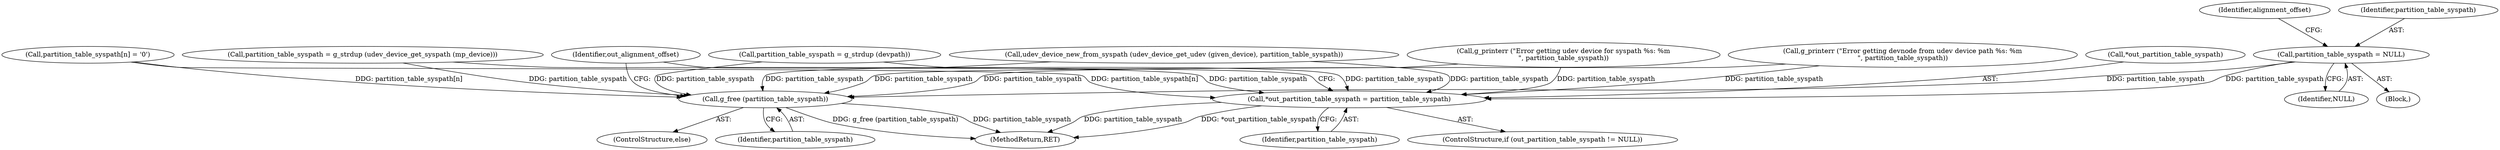 digraph "0_udisks_0fcc7cb3b66f23fac53ae08647aa0007a2bd56c4_0@pointer" {
"1000130" [label="(Call,partition_table_syspath = NULL)"];
"1000429" [label="(Call,*out_partition_table_syspath = partition_table_syspath)"];
"1000434" [label="(Call,g_free (partition_table_syspath))"];
"1000432" [label="(Identifier,partition_table_syspath)"];
"1000180" [label="(Call,partition_table_syspath[n] = '\0')"];
"1000134" [label="(Identifier,alignment_offset)"];
"1000434" [label="(Call,g_free (partition_table_syspath))"];
"1000433" [label="(ControlStructure,else)"];
"1000131" [label="(Identifier,partition_table_syspath)"];
"1000429" [label="(Call,*out_partition_table_syspath = partition_table_syspath)"];
"1000132" [label="(Identifier,NULL)"];
"1000212" [label="(Call,g_printerr (\"Error getting devnode from udev device path %s: %m\n\", partition_table_syspath))"];
"1000430" [label="(Call,*out_partition_table_syspath)"];
"1000438" [label="(Identifier,out_alignment_offset)"];
"1000397" [label="(Call,partition_table_syspath = g_strdup (devpath))"];
"1000446" [label="(MethodReturn,RET)"];
"1000187" [label="(Call,udev_device_new_from_syspath (udev_device_get_udev (given_device), partition_table_syspath))"];
"1000196" [label="(Call,g_printerr (\"Error getting udev device for syspath %s: %m\n\", partition_table_syspath))"];
"1000387" [label="(Call,partition_table_syspath = g_strdup (udev_device_get_syspath (mp_device)))"];
"1000425" [label="(ControlStructure,if (out_partition_table_syspath != NULL))"];
"1000435" [label="(Identifier,partition_table_syspath)"];
"1000114" [label="(Block,)"];
"1000130" [label="(Call,partition_table_syspath = NULL)"];
"1000130" -> "1000114"  [label="AST: "];
"1000130" -> "1000132"  [label="CFG: "];
"1000131" -> "1000130"  [label="AST: "];
"1000132" -> "1000130"  [label="AST: "];
"1000134" -> "1000130"  [label="CFG: "];
"1000130" -> "1000429"  [label="DDG: partition_table_syspath"];
"1000130" -> "1000434"  [label="DDG: partition_table_syspath"];
"1000429" -> "1000425"  [label="AST: "];
"1000429" -> "1000432"  [label="CFG: "];
"1000430" -> "1000429"  [label="AST: "];
"1000432" -> "1000429"  [label="AST: "];
"1000438" -> "1000429"  [label="CFG: "];
"1000429" -> "1000446"  [label="DDG: partition_table_syspath"];
"1000429" -> "1000446"  [label="DDG: *out_partition_table_syspath"];
"1000397" -> "1000429"  [label="DDG: partition_table_syspath"];
"1000187" -> "1000429"  [label="DDG: partition_table_syspath"];
"1000212" -> "1000429"  [label="DDG: partition_table_syspath"];
"1000387" -> "1000429"  [label="DDG: partition_table_syspath"];
"1000180" -> "1000429"  [label="DDG: partition_table_syspath[n]"];
"1000196" -> "1000429"  [label="DDG: partition_table_syspath"];
"1000434" -> "1000433"  [label="AST: "];
"1000434" -> "1000435"  [label="CFG: "];
"1000435" -> "1000434"  [label="AST: "];
"1000438" -> "1000434"  [label="CFG: "];
"1000434" -> "1000446"  [label="DDG: g_free (partition_table_syspath)"];
"1000434" -> "1000446"  [label="DDG: partition_table_syspath"];
"1000397" -> "1000434"  [label="DDG: partition_table_syspath"];
"1000187" -> "1000434"  [label="DDG: partition_table_syspath"];
"1000212" -> "1000434"  [label="DDG: partition_table_syspath"];
"1000387" -> "1000434"  [label="DDG: partition_table_syspath"];
"1000180" -> "1000434"  [label="DDG: partition_table_syspath[n]"];
"1000196" -> "1000434"  [label="DDG: partition_table_syspath"];
}
